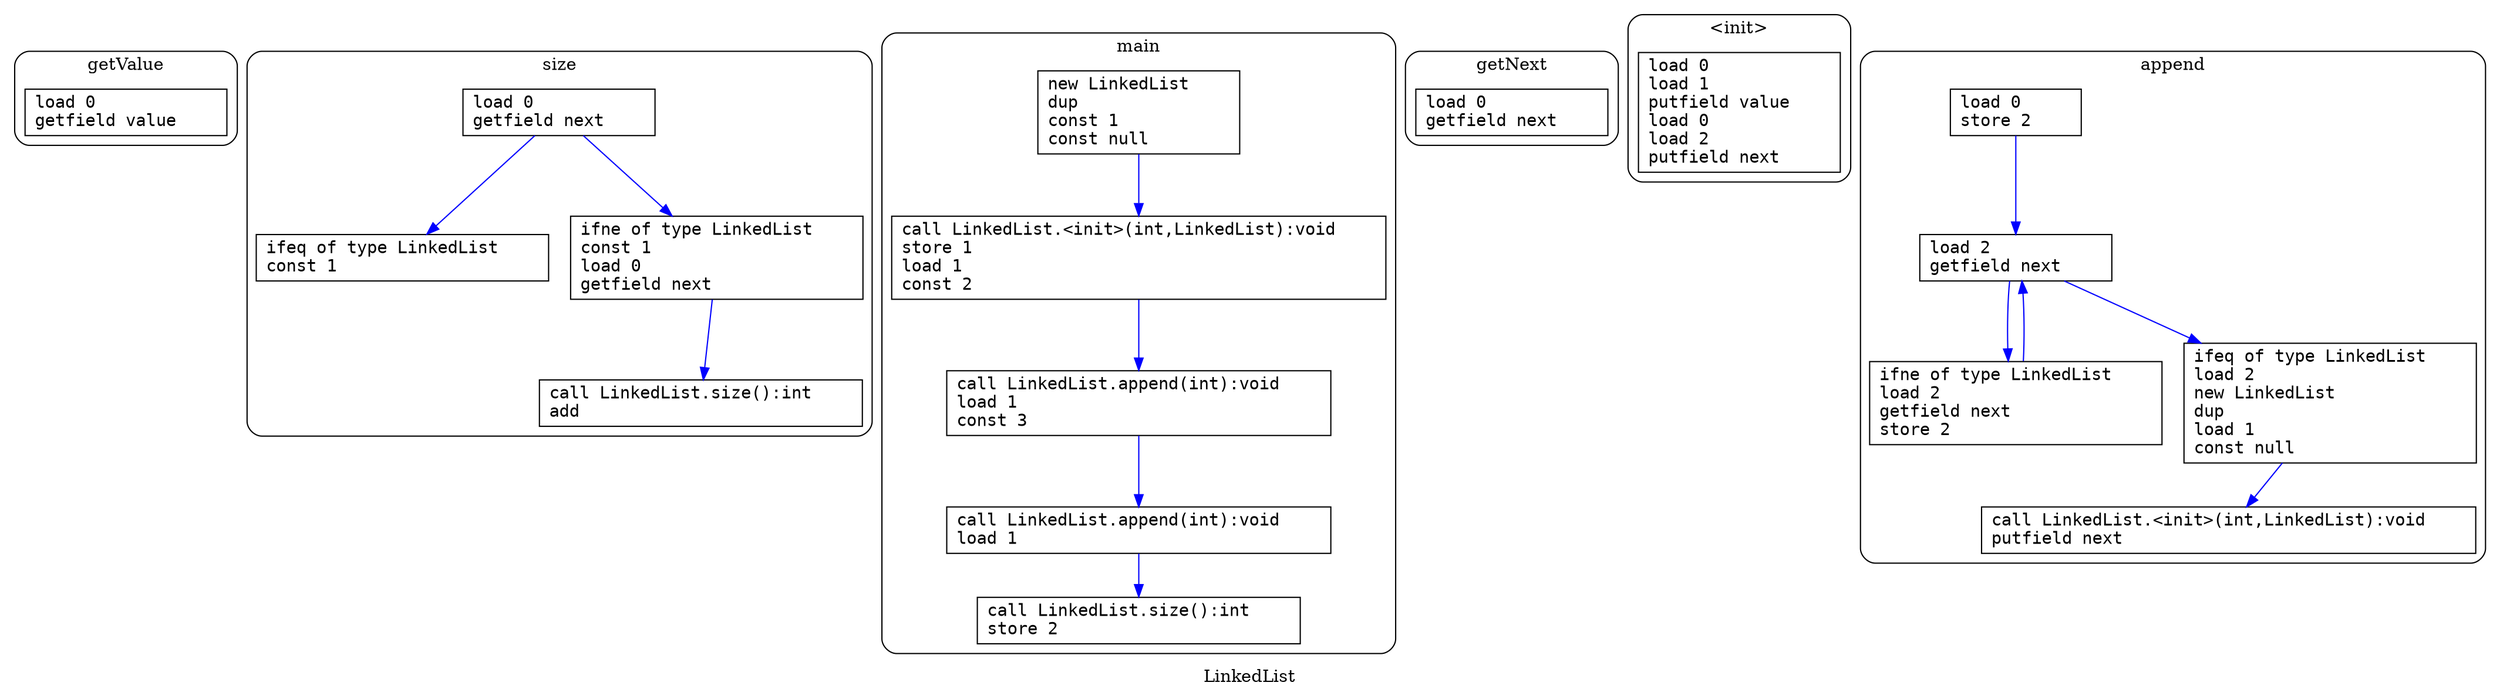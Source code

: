 digraph Program {
  label="LinkedList"
  node [shape=box fontname="monospace"];
  edge [color=blue];
  subgraph cluster_0 {
    label="getValue";
    color=black;
    style=rounded;
    node [shape=box fontname="monospace"];
    edge [color=blue];
    getValue_block1 [label="load 0            \lgetfield value    \l"];
  }
  subgraph cluster_1 {
    label="size";
    color=black;
    style=rounded;
    node [shape=box fontname="monospace"];
    edge [color=blue];
    size_block1 [label="load 0           \lgetfield next    \l"];
    size_block2 [label="ifeq of type LinkedList    \lconst 1                    \l"];
    size_block3 [label="ifne of type LinkedList    \lconst 1                    \lload 0                     \lgetfield next              \l"];
    size_block4 [label="call LinkedList.size():int    \ladd                           \l"];
    size_block1 -> size_block2;
    size_block1 -> size_block3;
    size_block3 -> size_block4;
  }
  subgraph cluster_2 {
    label="main";
    color=black;
    style=rounded;
    node [shape=box fontname="monospace"];
    edge [color=blue];
    main_block1 [label="new LinkedList    \ldup               \lconst 1           \lconst null        \l"];
    main_block2 [label="call LinkedList.<init>(int,LinkedList):void    \lstore 1                                        \lload 1                                         \lconst 2                                        \l"];
    main_block3 [label="call LinkedList.append(int):void    \lload 1                              \lconst 3                             \l"];
    main_block4 [label="call LinkedList.append(int):void    \lload 1                              \l"];
    main_block5 [label="call LinkedList.size():int    \lstore 2                       \l"];
    main_block1 -> main_block2;
    main_block4 -> main_block5;
    main_block3 -> main_block4;
    main_block2 -> main_block3;
  }
  subgraph cluster_3 {
    label="getNext";
    color=black;
    style=rounded;
    node [shape=box fontname="monospace"];
    edge [color=blue];
    getNext_block1 [label="load 0           \lgetfield next    \l"];
  }
  subgraph cluster_4 {
    label="<init>";
    color=black;
    style=rounded;
    node [shape=box fontname="monospace"];
    edge [color=blue];
    _init__block1 [label="load 0            \lload 1            \lputfield value    \lload 0            \lload 2            \lputfield next     \l"];
  }
  subgraph cluster_5 {
    label="append";
    color=black;
    style=rounded;
    node [shape=box fontname="monospace"];
    edge [color=blue];
    append_block1 [label="load 0     \lstore 2    \l"];
    append_block2 [label="load 2           \lgetfield next    \l"];
    append_block3 [label="ifne of type LinkedList    \lload 2                     \lgetfield next              \lstore 2                    \l"];
    append_block4 [label="ifeq of type LinkedList    \lload 2                     \lnew LinkedList             \ldup                        \lload 1                     \lconst null                 \l"];
    append_block5 [label="call LinkedList.<init>(int,LinkedList):void    \lputfield next                                  \l"];
    append_block2 -> append_block3;
    append_block2 -> append_block4;
    append_block1 -> append_block2;
    append_block3 -> append_block2;
    append_block4 -> append_block5;
  }
}
